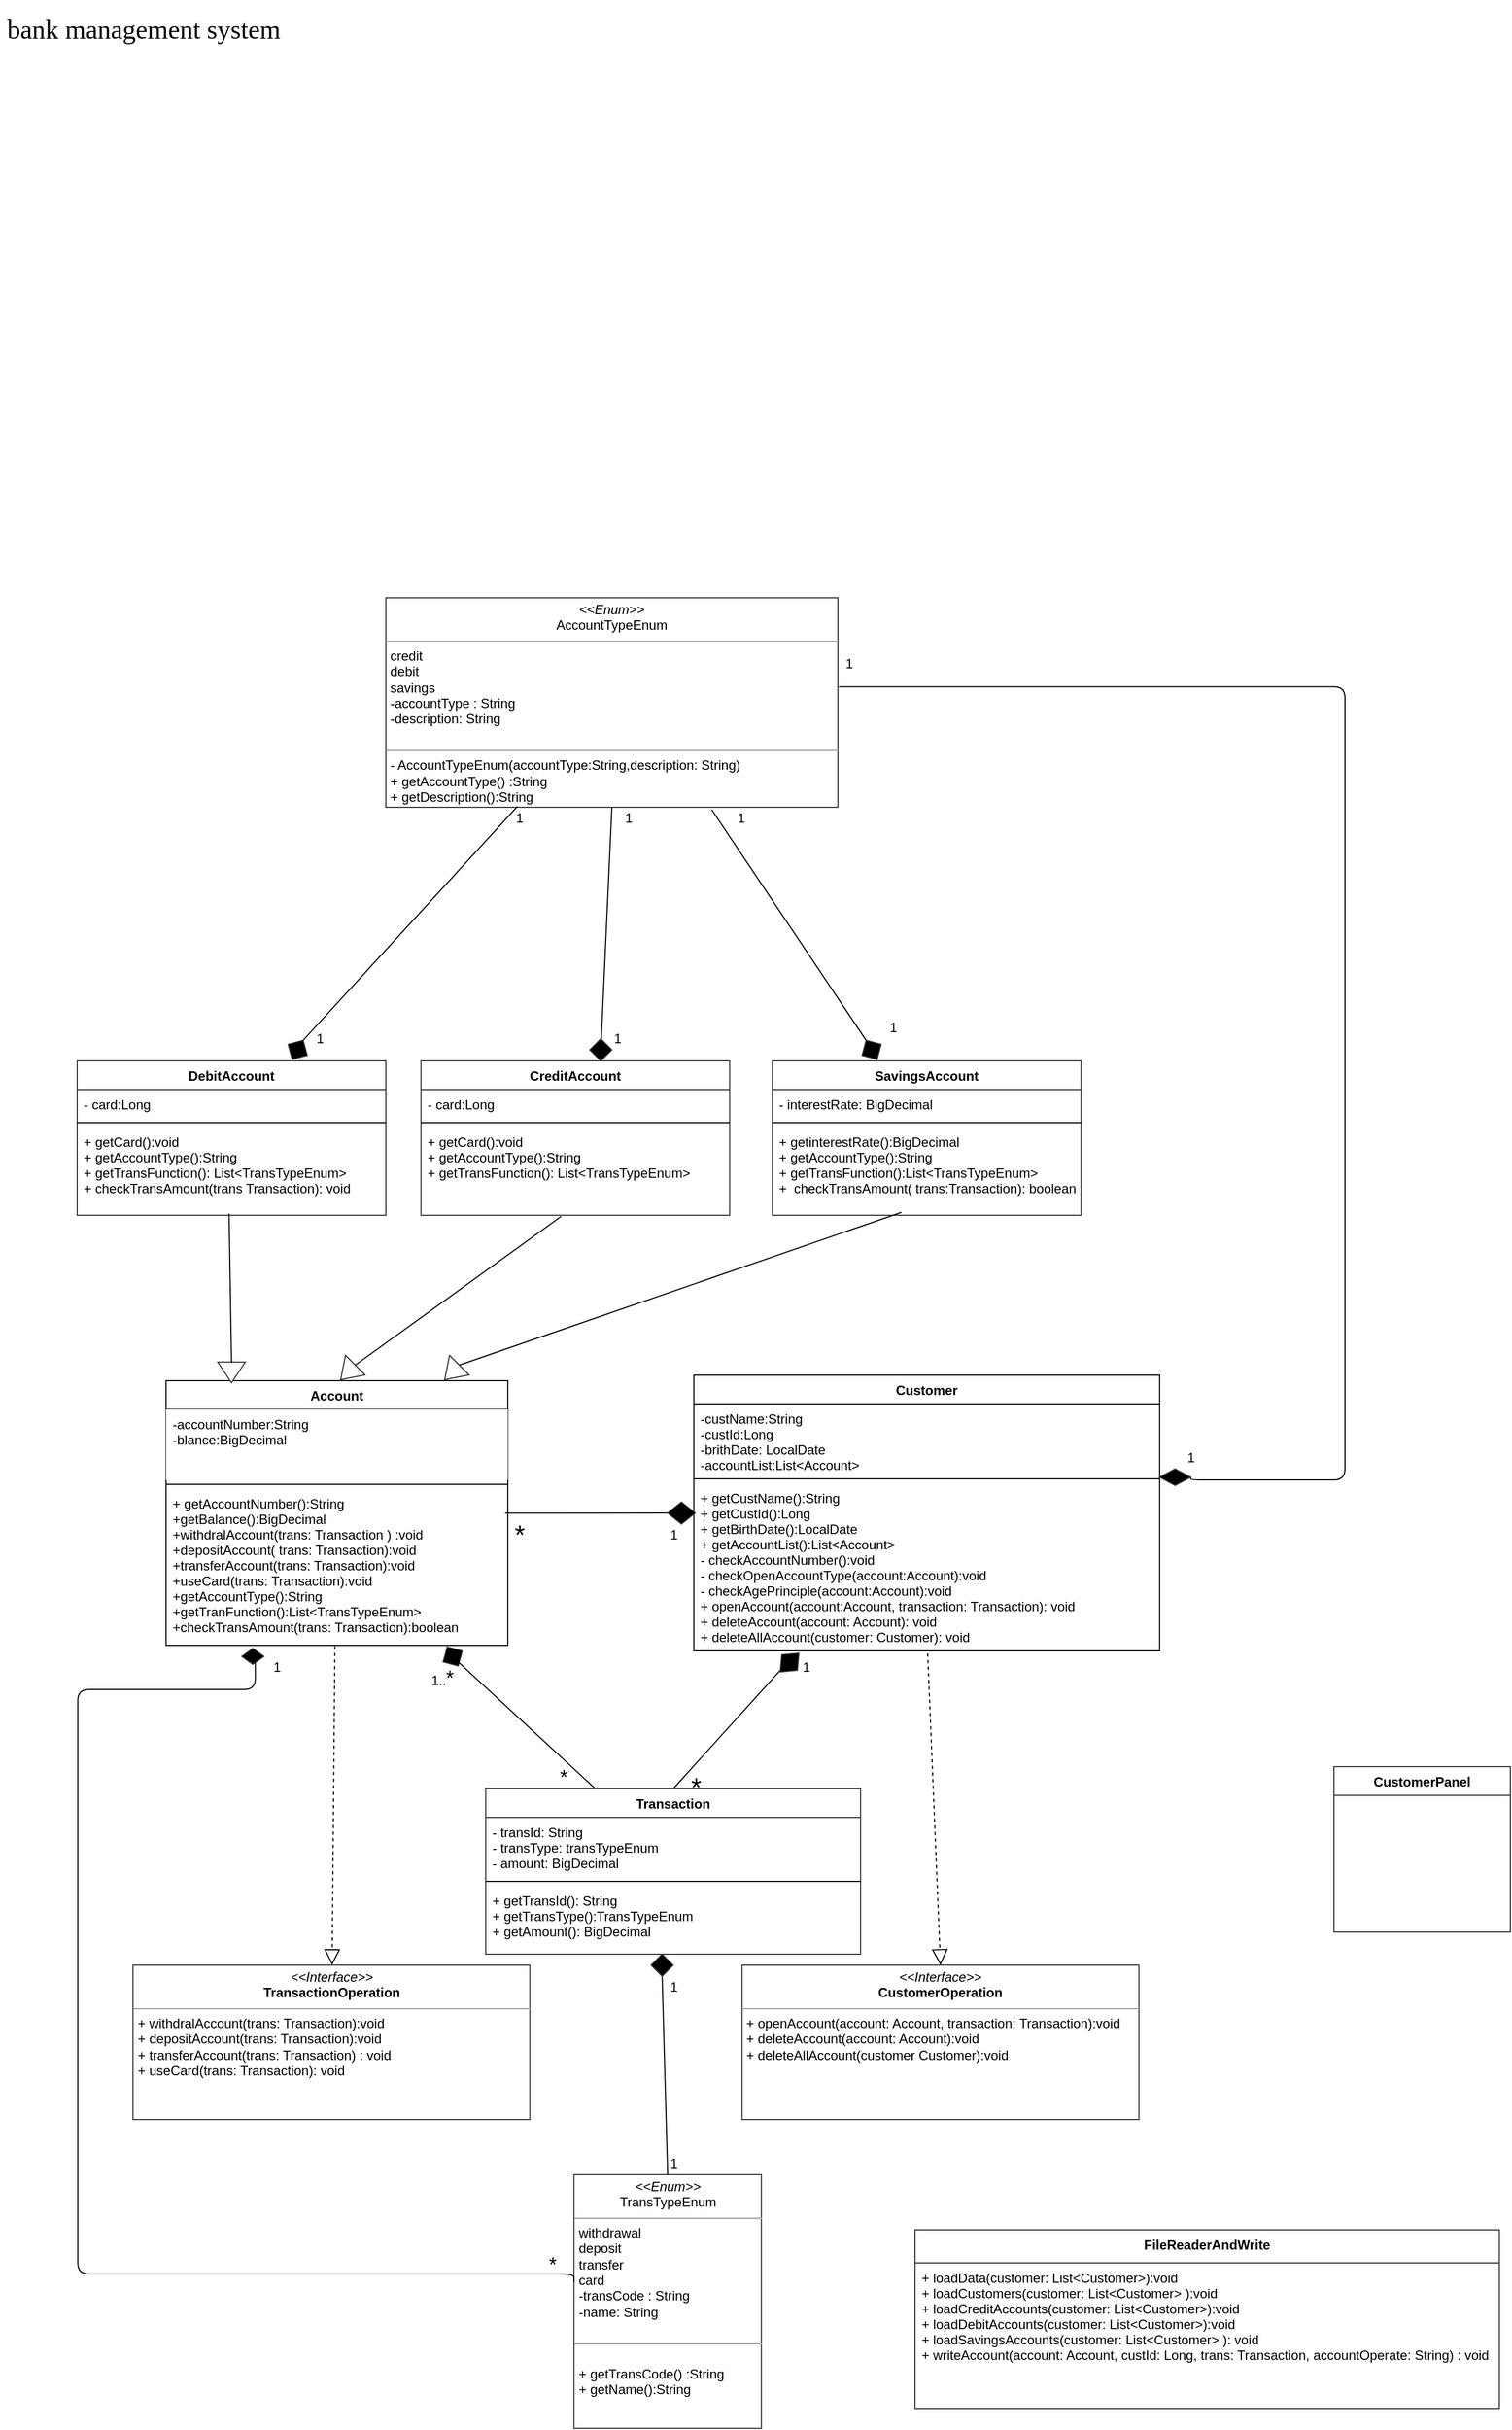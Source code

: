 <mxfile version="14.1.2" type="github">
  <diagram name="Page-1" id="e7e014a7-5840-1c2e-5031-d8a46d1fe8dd">
    <mxGraphModel dx="1108" dy="450" grid="1" gridSize="10" guides="1" tooltips="1" connect="1" arrows="1" fold="1" page="1" pageScale="1" pageWidth="1169" pageHeight="826" background="#ffffff" math="0" shadow="0">
      <root>
        <mxCell id="0" />
        <mxCell id="1" parent="0" />
        <mxCell id="Y6z0Pcbur20BkrsbBS4W-53" value="&lt;p class=&quot;MsoNormal&quot;&gt;&lt;span style=&quot;font-family: &amp;#34;times new roman&amp;#34;&quot;&gt;&lt;font style=&quot;font-size: 24px&quot;&gt;bank management system&lt;/font&gt;&lt;/span&gt;&lt;/p&gt;" style="text;html=1;align=center;verticalAlign=middle;resizable=0;points=[];autosize=1;" parent="1" vertex="1">
          <mxGeometry x="40" y="80" width="260" height="50" as="geometry" />
        </mxCell>
        <mxCell id="Y6z0Pcbur20BkrsbBS4W-179" value="Account" style="swimlane;fontStyle=1;align=center;verticalAlign=top;childLayout=stackLayout;horizontal=1;startSize=26;horizontalStack=0;resizeParent=1;resizeParentMax=0;resizeLast=0;collapsible=1;marginBottom=0;" parent="1" vertex="1">
          <mxGeometry x="190.62" y="1330" width="310" height="240" as="geometry" />
        </mxCell>
        <mxCell id="Y6z0Pcbur20BkrsbBS4W-180" value="-accountNumber:String&#xa;-blance:BigDecimal" style="text;strokeColor=none;fillColor=#FFFFFF;align=left;verticalAlign=top;spacingLeft=4;spacingRight=4;overflow=hidden;rotatable=0;points=[[0,0.5],[1,0.5]];portConstraint=eastwest;" parent="Y6z0Pcbur20BkrsbBS4W-179" vertex="1">
          <mxGeometry y="26" width="310" height="64" as="geometry" />
        </mxCell>
        <mxCell id="Y6z0Pcbur20BkrsbBS4W-181" value="" style="line;strokeWidth=1;fillColor=none;align=left;verticalAlign=middle;spacingTop=-1;spacingLeft=3;spacingRight=3;rotatable=0;labelPosition=right;points=[];portConstraint=eastwest;" parent="Y6z0Pcbur20BkrsbBS4W-179" vertex="1">
          <mxGeometry y="90" width="310" height="8" as="geometry" />
        </mxCell>
        <mxCell id="Y6z0Pcbur20BkrsbBS4W-182" value="+ getAccountNumber():String&#xa;+getBalance():BigDecimal&#xa;+withdralAccount(trans: Transaction ) :void&#xa;+depositAccount( trans: Transaction):void&#xa;+transferAccount(trans: Transaction):void&#xa;+useCard(trans: Transaction):void&#xa;+getAccountType():String&#xa;+getTranFunction():List&lt;TransTypeEnum&gt;&#xa;+checkTransAmount(trans: Transaction):boolean" style="text;strokeColor=none;fillColor=none;align=left;verticalAlign=top;spacingLeft=4;spacingRight=4;overflow=hidden;rotatable=0;points=[[0,0.5],[1,0.5]];portConstraint=eastwest;" parent="Y6z0Pcbur20BkrsbBS4W-179" vertex="1">
          <mxGeometry y="98" width="310" height="142" as="geometry" />
        </mxCell>
        <mxCell id="Y6z0Pcbur20BkrsbBS4W-183" value="Customer" style="swimlane;fontStyle=1;align=center;verticalAlign=top;childLayout=stackLayout;horizontal=1;startSize=26;horizontalStack=0;resizeParent=1;resizeParentMax=0;resizeLast=0;collapsible=1;marginBottom=0;" parent="1" vertex="1">
          <mxGeometry x="669.37" y="1325" width="422.5" height="250" as="geometry" />
        </mxCell>
        <mxCell id="Y6z0Pcbur20BkrsbBS4W-184" value="-custName:String&#xa;-custId:Long&#xa;-brithDate: LocalDate&#xa;-accountList:List&lt;Account&gt;" style="text;strokeColor=none;fillColor=none;align=left;verticalAlign=top;spacingLeft=4;spacingRight=4;overflow=hidden;rotatable=0;points=[[0,0.5],[1,0.5]];portConstraint=eastwest;" parent="Y6z0Pcbur20BkrsbBS4W-183" vertex="1">
          <mxGeometry y="26" width="422.5" height="64" as="geometry" />
        </mxCell>
        <mxCell id="Y6z0Pcbur20BkrsbBS4W-185" value="" style="line;strokeWidth=1;fillColor=none;align=left;verticalAlign=middle;spacingTop=-1;spacingLeft=3;spacingRight=3;rotatable=0;labelPosition=right;points=[];portConstraint=eastwest;" parent="Y6z0Pcbur20BkrsbBS4W-183" vertex="1">
          <mxGeometry y="90" width="422.5" height="8" as="geometry" />
        </mxCell>
        <mxCell id="Y6z0Pcbur20BkrsbBS4W-186" value="+ getCustName():String&#xa;+ getCustId():Long&#xa;+ getBirthDate():LocalDate&#xa;+ getAccountList():List&lt;Account&gt;&#xa;- checkAccountNumber():void&#xa;- checkOpenAccountType(account:Account):void&#xa;- checkAgePrinciple(account:Account):void&#xa;+ openAccount(account:Account, transaction: Transaction): void&#xa;+ deleteAccount(account: Account): void&#xa;+ deleteAllAccount(customer: Customer): void" style="text;strokeColor=none;fillColor=none;align=left;verticalAlign=top;spacingLeft=4;spacingRight=4;overflow=hidden;rotatable=0;points=[[0,0.5],[1,0.5]];portConstraint=eastwest;" parent="Y6z0Pcbur20BkrsbBS4W-183" vertex="1">
          <mxGeometry y="98" width="422.5" height="152" as="geometry" />
        </mxCell>
        <mxCell id="Y6z0Pcbur20BkrsbBS4W-188" value="&lt;p style=&quot;margin: 0px ; margin-top: 4px ; text-align: center&quot;&gt;&lt;i&gt;&amp;lt;&amp;lt;Interface&amp;gt;&amp;gt;&lt;/i&gt;&lt;br&gt;&lt;b&gt;TransactionOperation&lt;/b&gt;&lt;/p&gt;&lt;hr size=&quot;1&quot;&gt;&lt;p style=&quot;margin: 0px ; margin-left: 4px&quot;&gt;&lt;/p&gt;&lt;p style=&quot;margin: 0px ; margin-left: 4px&quot;&gt;+ withdralAccount(trans: Transaction):void&lt;br&gt;+ depositAccount(trans: Transaction):void&lt;/p&gt;&lt;p style=&quot;margin: 0px ; margin-left: 4px&quot;&gt;+ transferAccount(trans: Transaction) : void&lt;/p&gt;&lt;p style=&quot;margin: 0px ; margin-left: 4px&quot;&gt;+ useCard(trans: Transaction): void&lt;/p&gt;" style="verticalAlign=top;align=left;overflow=fill;fontSize=12;fontFamily=Helvetica;html=1;strokeColor=#333333;fillColor=#FFFFFF;" parent="1" vertex="1">
          <mxGeometry x="160.62" y="1860" width="360" height="140" as="geometry" />
        </mxCell>
        <mxCell id="Y6z0Pcbur20BkrsbBS4W-190" value="" style="endArrow=block;dashed=1;endFill=0;endSize=12;html=1;exitX=0.494;exitY=1.005;exitDx=0;exitDy=0;exitPerimeter=0;" parent="1" source="Y6z0Pcbur20BkrsbBS4W-182" target="Y6z0Pcbur20BkrsbBS4W-188" edge="1">
          <mxGeometry width="160" relative="1" as="geometry">
            <mxPoint x="150.62" y="1630" as="sourcePoint" />
            <mxPoint x="310.62" y="1630" as="targetPoint" />
          </mxGeometry>
        </mxCell>
        <mxCell id="Y6z0Pcbur20BkrsbBS4W-191" value="&lt;p style=&quot;margin: 0px ; margin-top: 4px ; text-align: center&quot;&gt;&lt;i&gt;&amp;lt;&amp;lt;Interface&amp;gt;&amp;gt;&lt;/i&gt;&lt;br&gt;&lt;b&gt;CustomerOperation&lt;/b&gt;&lt;/p&gt;&lt;hr size=&quot;1&quot;&gt;&lt;p style=&quot;margin: 0px ; margin-left: 4px&quot;&gt;&lt;/p&gt;&lt;p style=&quot;margin: 0px ; margin-left: 4px&quot;&gt;+ openAccount(account: Account, transaction: Transaction):void&lt;br&gt;+ deleteAccount(account: Account):void&lt;/p&gt;&lt;p style=&quot;margin: 0px ; margin-left: 4px&quot;&gt;+ deleteAllAccount(customer Customer):void&lt;/p&gt;" style="verticalAlign=top;align=left;overflow=fill;fontSize=12;fontFamily=Helvetica;html=1;strokeColor=#333333;fillColor=#FFFFFF;" parent="1" vertex="1">
          <mxGeometry x="713.12" y="1860" width="360" height="140" as="geometry" />
        </mxCell>
        <mxCell id="Y6z0Pcbur20BkrsbBS4W-192" value="" style="endArrow=block;dashed=1;endFill=0;endSize=12;html=1;exitX=0.502;exitY=1.015;exitDx=0;exitDy=0;exitPerimeter=0;entryX=0.5;entryY=0;entryDx=0;entryDy=0;" parent="1" source="Y6z0Pcbur20BkrsbBS4W-186" target="Y6z0Pcbur20BkrsbBS4W-191" edge="1">
          <mxGeometry width="160" relative="1" as="geometry">
            <mxPoint x="881.3" y="1580.0" as="sourcePoint" />
            <mxPoint x="882.434" y="1689.29" as="targetPoint" />
          </mxGeometry>
        </mxCell>
        <mxCell id="Y6z0Pcbur20BkrsbBS4W-193" value="DebitAccount" style="swimlane;fontStyle=1;align=center;verticalAlign=top;childLayout=stackLayout;horizontal=1;startSize=26;horizontalStack=0;resizeParent=1;resizeParentMax=0;resizeLast=0;collapsible=1;marginBottom=0;strokeColor=#333333;fillColor=#FFFFFF;" parent="1" vertex="1">
          <mxGeometry x="110" y="1040" width="280" height="140" as="geometry" />
        </mxCell>
        <mxCell id="Y6z0Pcbur20BkrsbBS4W-194" value="- card:Long" style="text;strokeColor=none;fillColor=none;align=left;verticalAlign=top;spacingLeft=4;spacingRight=4;overflow=hidden;rotatable=0;points=[[0,0.5],[1,0.5]];portConstraint=eastwest;" parent="Y6z0Pcbur20BkrsbBS4W-193" vertex="1">
          <mxGeometry y="26" width="280" height="26" as="geometry" />
        </mxCell>
        <mxCell id="Y6z0Pcbur20BkrsbBS4W-195" value="" style="line;strokeWidth=1;fillColor=none;align=left;verticalAlign=middle;spacingTop=-1;spacingLeft=3;spacingRight=3;rotatable=0;labelPosition=right;points=[];portConstraint=eastwest;" parent="Y6z0Pcbur20BkrsbBS4W-193" vertex="1">
          <mxGeometry y="52" width="280" height="8" as="geometry" />
        </mxCell>
        <mxCell id="Y6z0Pcbur20BkrsbBS4W-196" value="+ getCard():void&#xa;+ getAccountType():String&#xa;+ getTransFunction(): List&lt;TransTypeEnum&gt;&#xa;+ checkTransAmount(trans Transaction): void" style="text;strokeColor=none;fillColor=none;align=left;verticalAlign=top;spacingLeft=4;spacingRight=4;overflow=hidden;rotatable=0;points=[[0,0.5],[1,0.5]];portConstraint=eastwest;" parent="Y6z0Pcbur20BkrsbBS4W-193" vertex="1">
          <mxGeometry y="60" width="280" height="80" as="geometry" />
        </mxCell>
        <mxCell id="Y6z0Pcbur20BkrsbBS4W-197" value="" style="triangle;whiteSpace=wrap;html=1;strokeColor=#333333;fillColor=#FFFFFF;rotation=90;" parent="1" vertex="1">
          <mxGeometry x="240.62" y="1310" width="18.75" height="25" as="geometry" />
        </mxCell>
        <mxCell id="Y6z0Pcbur20BkrsbBS4W-200" value="" style="endArrow=none;html=1;exitX=0;exitY=0.5;exitDx=0;exitDy=0;entryX=0.492;entryY=0.982;entryDx=0;entryDy=0;entryPerimeter=0;" parent="1" source="Y6z0Pcbur20BkrsbBS4W-197" target="Y6z0Pcbur20BkrsbBS4W-196" edge="1">
          <mxGeometry width="50" height="50" relative="1" as="geometry">
            <mxPoint x="150.62" y="1300" as="sourcePoint" />
            <mxPoint x="259.62" y="1180" as="targetPoint" />
          </mxGeometry>
        </mxCell>
        <mxCell id="Y6z0Pcbur20BkrsbBS4W-201" value="CreditAccount" style="swimlane;fontStyle=1;align=center;verticalAlign=top;childLayout=stackLayout;horizontal=1;startSize=26;horizontalStack=0;resizeParent=1;resizeParentMax=0;resizeLast=0;collapsible=1;marginBottom=0;strokeColor=#333333;fillColor=#FFFFFF;" parent="1" vertex="1">
          <mxGeometry x="421.87" y="1040" width="280" height="140" as="geometry" />
        </mxCell>
        <mxCell id="Y6z0Pcbur20BkrsbBS4W-202" value="- card:Long" style="text;strokeColor=none;fillColor=none;align=left;verticalAlign=top;spacingLeft=4;spacingRight=4;overflow=hidden;rotatable=0;points=[[0,0.5],[1,0.5]];portConstraint=eastwest;" parent="Y6z0Pcbur20BkrsbBS4W-201" vertex="1">
          <mxGeometry y="26" width="280" height="26" as="geometry" />
        </mxCell>
        <mxCell id="Y6z0Pcbur20BkrsbBS4W-203" value="" style="line;strokeWidth=1;fillColor=none;align=left;verticalAlign=middle;spacingTop=-1;spacingLeft=3;spacingRight=3;rotatable=0;labelPosition=right;points=[];portConstraint=eastwest;" parent="Y6z0Pcbur20BkrsbBS4W-201" vertex="1">
          <mxGeometry y="52" width="280" height="8" as="geometry" />
        </mxCell>
        <mxCell id="Y6z0Pcbur20BkrsbBS4W-204" value="+ getCard():void&#xa;+ getAccountType():String&#xa;+ getTransFunction(): List&lt;TransTypeEnum&gt;&#xa;" style="text;strokeColor=none;fillColor=none;align=left;verticalAlign=top;spacingLeft=4;spacingRight=4;overflow=hidden;rotatable=0;points=[[0,0.5],[1,0.5]];portConstraint=eastwest;" parent="Y6z0Pcbur20BkrsbBS4W-201" vertex="1">
          <mxGeometry y="60" width="280" height="80" as="geometry" />
        </mxCell>
        <mxCell id="Y6z0Pcbur20BkrsbBS4W-212" value="SavingsAccount" style="swimlane;fontStyle=1;align=center;verticalAlign=top;childLayout=stackLayout;horizontal=1;startSize=26;horizontalStack=0;resizeParent=1;resizeParentMax=0;resizeLast=0;collapsible=1;marginBottom=0;strokeColor=#333333;fillColor=#FFFFFF;" parent="1" vertex="1">
          <mxGeometry x="740.62" y="1040" width="280" height="140" as="geometry" />
        </mxCell>
        <mxCell id="Y6z0Pcbur20BkrsbBS4W-213" value="- interestRate: BigDecimal" style="text;strokeColor=none;fillColor=none;align=left;verticalAlign=top;spacingLeft=4;spacingRight=4;overflow=hidden;rotatable=0;points=[[0,0.5],[1,0.5]];portConstraint=eastwest;" parent="Y6z0Pcbur20BkrsbBS4W-212" vertex="1">
          <mxGeometry y="26" width="280" height="26" as="geometry" />
        </mxCell>
        <mxCell id="Y6z0Pcbur20BkrsbBS4W-214" value="" style="line;strokeWidth=1;fillColor=none;align=left;verticalAlign=middle;spacingTop=-1;spacingLeft=3;spacingRight=3;rotatable=0;labelPosition=right;points=[];portConstraint=eastwest;" parent="Y6z0Pcbur20BkrsbBS4W-212" vertex="1">
          <mxGeometry y="52" width="280" height="8" as="geometry" />
        </mxCell>
        <mxCell id="Y6z0Pcbur20BkrsbBS4W-215" value="+ getinterestRate():BigDecimal&#xa;+ getAccountType():String&#xa;+ getTransFunction():List&lt;TransTypeEnum&gt;&#xa;+  checkTransAmount( trans:Transaction): boolean &#xa;" style="text;strokeColor=none;fillColor=none;align=left;verticalAlign=top;spacingLeft=4;spacingRight=4;overflow=hidden;rotatable=0;points=[[0,0.5],[1,0.5]];portConstraint=eastwest;" parent="Y6z0Pcbur20BkrsbBS4W-212" vertex="1">
          <mxGeometry y="60" width="280" height="80" as="geometry" />
        </mxCell>
        <mxCell id="Y6z0Pcbur20BkrsbBS4W-218" value="" style="triangle;whiteSpace=wrap;html=1;strokeColor=#333333;fillColor=#FFFFFF;rotation=135;" parent="1" vertex="1">
          <mxGeometry x="346.24" y="1310" width="18.75" height="25" as="geometry" />
        </mxCell>
        <mxCell id="Y6z0Pcbur20BkrsbBS4W-219" value="" style="endArrow=none;html=1;exitX=0;exitY=0.5;exitDx=0;exitDy=0;entryX=0.454;entryY=1.013;entryDx=0;entryDy=0;entryPerimeter=0;" parent="1" source="Y6z0Pcbur20BkrsbBS4W-218" target="Y6z0Pcbur20BkrsbBS4W-204" edge="1">
          <mxGeometry width="50" height="50" relative="1" as="geometry">
            <mxPoint x="562.985" y="1314.565" as="sourcePoint" />
            <mxPoint x="560.75" y="1180" as="targetPoint" />
          </mxGeometry>
        </mxCell>
        <mxCell id="Y6z0Pcbur20BkrsbBS4W-220" value="" style="triangle;whiteSpace=wrap;html=1;strokeColor=#333333;fillColor=#FFFFFF;rotation=135;" parent="1" vertex="1">
          <mxGeometry x="440.62" y="1310" width="18.75" height="25" as="geometry" />
        </mxCell>
        <mxCell id="Y6z0Pcbur20BkrsbBS4W-221" value="" style="endArrow=none;html=1;exitX=0;exitY=0.5;exitDx=0;exitDy=0;entryX=0.418;entryY=0.967;entryDx=0;entryDy=0;entryPerimeter=0;" parent="1" source="Y6z0Pcbur20BkrsbBS4W-220" target="Y6z0Pcbur20BkrsbBS4W-215" edge="1">
          <mxGeometry width="50" height="50" relative="1" as="geometry">
            <mxPoint x="640.624" y="1314.831" as="sourcePoint" />
            <mxPoint x="827.37" y="1180" as="targetPoint" />
          </mxGeometry>
        </mxCell>
        <mxCell id="Y6z0Pcbur20BkrsbBS4W-226" value="Transaction" style="swimlane;fontStyle=1;align=center;verticalAlign=top;childLayout=stackLayout;horizontal=1;startSize=26;horizontalStack=0;resizeParent=1;resizeParentMax=0;resizeLast=0;collapsible=1;marginBottom=0;strokeColor=#333333;fillColor=#FFFFFF;" parent="1" vertex="1">
          <mxGeometry x="480.62" y="1700" width="340" height="150" as="geometry" />
        </mxCell>
        <mxCell id="Y6z0Pcbur20BkrsbBS4W-227" value="- transId: String&#xa;- transType: transTypeEnum&#xa;- amount: BigDecimal" style="text;strokeColor=none;fillColor=none;align=left;verticalAlign=top;spacingLeft=4;spacingRight=4;overflow=hidden;rotatable=0;points=[[0,0.5],[1,0.5]];portConstraint=eastwest;" parent="Y6z0Pcbur20BkrsbBS4W-226" vertex="1">
          <mxGeometry y="26" width="340" height="54" as="geometry" />
        </mxCell>
        <mxCell id="Y6z0Pcbur20BkrsbBS4W-228" value="" style="line;strokeWidth=1;fillColor=none;align=left;verticalAlign=middle;spacingTop=-1;spacingLeft=3;spacingRight=3;rotatable=0;labelPosition=right;points=[];portConstraint=eastwest;" parent="Y6z0Pcbur20BkrsbBS4W-226" vertex="1">
          <mxGeometry y="80" width="340" height="8" as="geometry" />
        </mxCell>
        <mxCell id="Y6z0Pcbur20BkrsbBS4W-229" value="+ getTransId(): String&#xa;+ getTransType():TransTypeEnum&#xa;+ getAmount(): BigDecimal&#xa;" style="text;strokeColor=none;fillColor=none;align=left;verticalAlign=top;spacingLeft=4;spacingRight=4;overflow=hidden;rotatable=0;points=[[0,0.5],[1,0.5]];portConstraint=eastwest;" parent="Y6z0Pcbur20BkrsbBS4W-226" vertex="1">
          <mxGeometry y="88" width="340" height="62" as="geometry" />
        </mxCell>
        <mxCell id="Y6z0Pcbur20BkrsbBS4W-236" value="" style="endArrow=none;html=1;exitX=0.992;exitY=0.156;exitDx=0;exitDy=0;exitPerimeter=0;" parent="1" source="Y6z0Pcbur20BkrsbBS4W-182" edge="1">
          <mxGeometry width="50" height="50" relative="1" as="geometry">
            <mxPoint x="504.62" y="1450" as="sourcePoint" />
            <mxPoint x="650.62" y="1450" as="targetPoint" />
          </mxGeometry>
        </mxCell>
        <mxCell id="Y6z0Pcbur20BkrsbBS4W-237" value="" style="rhombus;whiteSpace=wrap;html=1;strokeColor=#333333;fillColor=#000000;" parent="1" vertex="1">
          <mxGeometry x="645.62" y="1440" width="25" height="20" as="geometry" />
        </mxCell>
        <mxCell id="Y6z0Pcbur20BkrsbBS4W-243" value="1" style="text;html=1;align=center;verticalAlign=middle;resizable=0;points=[];autosize=1;" parent="1" vertex="1">
          <mxGeometry x="640.62" y="1460" width="20" height="20" as="geometry" />
        </mxCell>
        <mxCell id="Y6z0Pcbur20BkrsbBS4W-244" value="&lt;font style=&quot;font-size: 24px&quot;&gt;*&lt;/font&gt;" style="text;html=1;align=center;verticalAlign=middle;resizable=0;points=[];autosize=1;" parent="1" vertex="1">
          <mxGeometry x="500.62" y="1460" width="20" height="20" as="geometry" />
        </mxCell>
        <mxCell id="Y6z0Pcbur20BkrsbBS4W-255" value="" style="group" parent="1" vertex="1" connectable="0">
          <mxGeometry x="740.624" y="1570.004" width="31.113" height="31.113" as="geometry" />
        </mxCell>
        <mxCell id="Y6z0Pcbur20BkrsbBS4W-250" value="" style="endArrow=none;html=1;exitX=0.5;exitY=0;exitDx=0;exitDy=0;" parent="Y6z0Pcbur20BkrsbBS4W-255" source="Y6z0Pcbur20BkrsbBS4W-226" edge="1">
          <mxGeometry width="50" height="50" relative="1" as="geometry">
            <mxPoint x="83.556" y="25.556" as="sourcePoint" />
            <mxPoint x="13.556" y="15.556" as="targetPoint" />
          </mxGeometry>
        </mxCell>
        <mxCell id="Y6z0Pcbur20BkrsbBS4W-254" value="" style="rhombus;whiteSpace=wrap;html=1;strokeColor=#333333;fillColor=#000000;rotation=135;" parent="Y6z0Pcbur20BkrsbBS4W-255" vertex="1">
          <mxGeometry x="3.556" y="5.556" width="24" height="20" as="geometry" />
        </mxCell>
        <mxCell id="Y6z0Pcbur20BkrsbBS4W-257" value="1" style="text;html=1;align=center;verticalAlign=middle;resizable=0;points=[];autosize=1;" parent="1" vertex="1">
          <mxGeometry x="760.62" y="1580" width="20" height="20" as="geometry" />
        </mxCell>
        <mxCell id="Y6z0Pcbur20BkrsbBS4W-258" value="&lt;font style=&quot;font-size: 24px&quot;&gt;*&lt;/font&gt;" style="text;html=1;align=center;verticalAlign=middle;resizable=0;points=[];autosize=1;" parent="1" vertex="1">
          <mxGeometry x="660.62" y="1689" width="20" height="20" as="geometry" />
        </mxCell>
        <mxCell id="Y6z0Pcbur20BkrsbBS4W-260" value="" style="rhombus;whiteSpace=wrap;html=1;strokeColor=#333333;fillColor=#000000;rotation=-30;" parent="1" vertex="1">
          <mxGeometry x="440.62" y="1570" width="20" height="20" as="geometry" />
        </mxCell>
        <mxCell id="Y6z0Pcbur20BkrsbBS4W-261" value="" style="endArrow=none;html=1;exitX=0.292;exitY=-0.001;exitDx=0;exitDy=0;exitPerimeter=0;" parent="1" source="Y6z0Pcbur20BkrsbBS4W-226" edge="1">
          <mxGeometry width="50" height="50" relative="1" as="geometry">
            <mxPoint x="579.9" y="1699.85" as="sourcePoint" />
            <mxPoint x="455.62" y="1585" as="targetPoint" />
          </mxGeometry>
        </mxCell>
        <mxCell id="Y6z0Pcbur20BkrsbBS4W-264" value="&lt;font style=&quot;font-size: 12px&quot;&gt;1..&lt;/font&gt;&lt;font style=&quot;font-size: 18px&quot;&gt;*&lt;/font&gt;" style="text;html=1;align=center;verticalAlign=middle;resizable=0;points=[];autosize=1;" parent="1" vertex="1">
          <mxGeometry x="420.62" y="1590" width="40" height="20" as="geometry" />
        </mxCell>
        <mxCell id="Y6z0Pcbur20BkrsbBS4W-265" value="&lt;font style=&quot;font-size: 18px&quot;&gt;*&lt;/font&gt;" style="text;html=1;align=center;verticalAlign=middle;resizable=0;points=[];autosize=1;" parent="1" vertex="1">
          <mxGeometry x="540.62" y="1680" width="20" height="20" as="geometry" />
        </mxCell>
        <mxCell id="Y6z0Pcbur20BkrsbBS4W-266" value="&lt;p style=&quot;margin: 0px ; margin-top: 4px ; text-align: center&quot;&gt;&lt;i&gt;&amp;lt;&amp;lt;Enum&amp;gt;&amp;gt;&lt;/i&gt;&lt;br&gt;TransTypeEnum&lt;br&gt;&lt;/p&gt;&lt;hr size=&quot;1&quot;&gt;&lt;p style=&quot;margin: 0px ; margin-left: 4px&quot;&gt;withdrawal&lt;/p&gt;&lt;p style=&quot;margin: 0px ; margin-left: 4px&quot;&gt;deposit&lt;/p&gt;&lt;p style=&quot;margin: 0px ; margin-left: 4px&quot;&gt;transfer&lt;/p&gt;&lt;p style=&quot;margin: 0px ; margin-left: 4px&quot;&gt;card&lt;br&gt;-transCode : String&lt;/p&gt;&lt;p style=&quot;margin: 0px ; margin-left: 4px&quot;&gt;-name:&amp;nbsp;String&lt;/p&gt;&lt;p style=&quot;margin: 0px ; margin-left: 4px&quot;&gt;&lt;br&gt;&lt;/p&gt;&lt;hr size=&quot;1&quot;&gt;&lt;p style=&quot;margin: 0px ; margin-left: 4px&quot;&gt;&lt;br&gt;&lt;/p&gt;&lt;p style=&quot;margin: 0px ; margin-left: 4px&quot;&gt;+ getTransCode() :String&lt;br&gt;+ getName():String&lt;/p&gt;&lt;p style=&quot;margin: 0px ; margin-left: 4px&quot;&gt;&lt;br&gt;&lt;/p&gt;&amp;nbsp;" style="verticalAlign=top;align=left;overflow=fill;fontSize=12;fontFamily=Helvetica;html=1;strokeColor=#333333;fillColor=#FFFFFF;" parent="1" vertex="1">
          <mxGeometry x="560.62" y="2050" width="170" height="230" as="geometry" />
        </mxCell>
        <mxCell id="Y6z0Pcbur20BkrsbBS4W-270" value="" style="endArrow=none;html=1;exitX=0.5;exitY=0;exitDx=0;exitDy=0;" parent="1" source="Y6z0Pcbur20BkrsbBS4W-266" edge="1">
          <mxGeometry width="50" height="50" relative="1" as="geometry">
            <mxPoint x="590.62" y="1980" as="sourcePoint" />
            <mxPoint x="640.62" y="1870" as="targetPoint" />
          </mxGeometry>
        </mxCell>
        <mxCell id="Y6z0Pcbur20BkrsbBS4W-271" value="" style="rhombus;whiteSpace=wrap;html=1;strokeColor=#333333;fillColor=#000000;" parent="1" vertex="1">
          <mxGeometry x="630.62" y="1850" width="20" height="20" as="geometry" />
        </mxCell>
        <mxCell id="Y6z0Pcbur20BkrsbBS4W-272" value="1" style="text;html=1;align=center;verticalAlign=middle;resizable=0;points=[];autosize=1;" parent="1" vertex="1">
          <mxGeometry x="640.62" y="1870" width="20" height="20" as="geometry" />
        </mxCell>
        <mxCell id="Y6z0Pcbur20BkrsbBS4W-274" value="1" style="text;html=1;align=center;verticalAlign=middle;resizable=0;points=[];autosize=1;" parent="1" vertex="1">
          <mxGeometry x="640.62" y="2030" width="20" height="20" as="geometry" />
        </mxCell>
        <mxCell id="Y6z0Pcbur20BkrsbBS4W-279" value="" style="endArrow=none;html=1;edgeStyle=orthogonalEdgeStyle;entryX=0;entryY=0.423;entryDx=0;entryDy=0;entryPerimeter=0;exitX=0.612;exitY=0.5;exitDx=0;exitDy=0;exitPerimeter=0;" parent="1" source="Y6z0Pcbur20BkrsbBS4W-282" target="Y6z0Pcbur20BkrsbBS4W-266" edge="1">
          <mxGeometry relative="1" as="geometry">
            <mxPoint x="271.62" y="1590" as="sourcePoint" />
            <mxPoint x="270" y="2140" as="targetPoint" />
            <Array as="points">
              <mxPoint x="271.62" y="1610" />
              <mxPoint x="110.62" y="1610" />
              <mxPoint x="110.62" y="2140" />
            </Array>
          </mxGeometry>
        </mxCell>
        <mxCell id="Y6z0Pcbur20BkrsbBS4W-282" value="" style="rhombus;whiteSpace=wrap;html=1;strokeColor=#333333;fillColor=#000000;" parent="1" vertex="1">
          <mxGeometry x="259.37" y="1572.78" width="20" height="14.44" as="geometry" />
        </mxCell>
        <mxCell id="Y6z0Pcbur20BkrsbBS4W-283" value="&lt;font style=&quot;font-size: 18px&quot;&gt;*&lt;/font&gt;" style="text;html=1;align=center;verticalAlign=middle;resizable=0;points=[];autosize=1;" parent="1" vertex="1">
          <mxGeometry x="530.62" y="2122" width="20" height="20" as="geometry" />
        </mxCell>
        <mxCell id="Y6z0Pcbur20BkrsbBS4W-284" value="1" style="text;html=1;align=center;verticalAlign=middle;resizable=0;points=[];autosize=1;" parent="1" vertex="1">
          <mxGeometry x="280.62" y="1580" width="20" height="20" as="geometry" />
        </mxCell>
        <mxCell id="Y6z0Pcbur20BkrsbBS4W-285" value="&lt;p style=&quot;margin: 0px ; margin-top: 4px ; text-align: center&quot;&gt;&lt;i&gt;&amp;lt;&amp;lt;Enum&amp;gt;&amp;gt;&lt;/i&gt;&lt;br&gt;AccountTypeEnum&lt;br&gt;&lt;/p&gt;&lt;hr size=&quot;1&quot;&gt;&lt;p style=&quot;margin: 0px ; margin-left: 4px&quot;&gt;credit&lt;/p&gt;&lt;p style=&quot;margin: 0px ; margin-left: 4px&quot;&gt;debit&lt;/p&gt;&lt;p style=&quot;margin: 0px ; margin-left: 4px&quot;&gt;savings&lt;/p&gt;&lt;p style=&quot;margin: 0px ; margin-left: 4px&quot;&gt;-accountType : String&lt;/p&gt;&lt;p style=&quot;margin: 0px ; margin-left: 4px&quot;&gt;-description:&amp;nbsp;String&lt;/p&gt;&lt;p style=&quot;margin: 0px ; margin-left: 4px&quot;&gt;&lt;br&gt;&lt;/p&gt;&lt;hr size=&quot;1&quot;&gt;&lt;p style=&quot;margin: 0px ; margin-left: 4px&quot;&gt;- AccountTypeEnum(accountType:String,description: String)&lt;/p&gt;&lt;p style=&quot;margin: 0px ; margin-left: 4px&quot;&gt;+ getAccountType() :String&lt;br&gt;+ getDescription():String&lt;/p&gt;&lt;p style=&quot;margin: 0px ; margin-left: 4px&quot;&gt;&lt;br&gt;&lt;/p&gt;&lt;p style=&quot;margin: 0px ; margin-left: 4px&quot;&gt;&lt;br&gt;&lt;/p&gt;&amp;nbsp;" style="verticalAlign=top;align=left;overflow=fill;fontSize=12;fontFamily=Helvetica;html=1;strokeColor=#333333;fillColor=#FFFFFF;" parent="1" vertex="1">
          <mxGeometry x="390" y="620" width="410" height="190" as="geometry" />
        </mxCell>
        <mxCell id="Y6z0Pcbur20BkrsbBS4W-286" value="" style="endArrow=none;html=1;entryX=0.291;entryY=0.996;entryDx=0;entryDy=0;entryPerimeter=0;exitX=0.5;exitY=0;exitDx=0;exitDy=0;" parent="1" source="Y6z0Pcbur20BkrsbBS4W-287" target="Y6z0Pcbur20BkrsbBS4W-285" edge="1">
          <mxGeometry width="50" height="50" relative="1" as="geometry">
            <mxPoint x="320" y="1020" as="sourcePoint" />
            <mxPoint x="548" y="812" as="targetPoint" />
          </mxGeometry>
        </mxCell>
        <mxCell id="Y6z0Pcbur20BkrsbBS4W-287" value="" style="rhombus;whiteSpace=wrap;html=1;strokeColor=#333333;fillColor=#000000;rotation=30;" parent="1" vertex="1">
          <mxGeometry x="300" y="1020" width="20" height="20" as="geometry" />
        </mxCell>
        <mxCell id="Y6z0Pcbur20BkrsbBS4W-289" value="1" style="text;html=1;align=center;verticalAlign=middle;resizable=0;points=[];autosize=1;" parent="1" vertex="1">
          <mxGeometry x="320" y="1010" width="20" height="20" as="geometry" />
        </mxCell>
        <mxCell id="Y6z0Pcbur20BkrsbBS4W-290" value="1" style="text;html=1;align=center;verticalAlign=middle;resizable=0;points=[];autosize=1;" parent="1" vertex="1">
          <mxGeometry x="500.62" y="810" width="20" height="20" as="geometry" />
        </mxCell>
        <mxCell id="Y6z0Pcbur20BkrsbBS4W-291" value="" style="endArrow=none;html=1;entryX=0.5;entryY=1;entryDx=0;entryDy=0;" parent="1" source="Y6z0Pcbur20BkrsbBS4W-292" target="Y6z0Pcbur20BkrsbBS4W-285" edge="1">
          <mxGeometry width="50" height="50" relative="1" as="geometry">
            <mxPoint x="585" y="1030" as="sourcePoint" />
            <mxPoint x="620" y="860" as="targetPoint" />
          </mxGeometry>
        </mxCell>
        <mxCell id="Y6z0Pcbur20BkrsbBS4W-292" value="" style="rhombus;whiteSpace=wrap;html=1;strokeColor=#333333;fillColor=#000000;" parent="1" vertex="1">
          <mxGeometry x="575" y="1020" width="20" height="20" as="geometry" />
        </mxCell>
        <mxCell id="Y6z0Pcbur20BkrsbBS4W-293" value="" style="endArrow=none;html=1;entryX=0.5;entryY=1;entryDx=0;entryDy=0;" parent="1" target="Y6z0Pcbur20BkrsbBS4W-292" edge="1">
          <mxGeometry width="50" height="50" relative="1" as="geometry">
            <mxPoint x="585" y="1030" as="sourcePoint" />
            <mxPoint x="595" y="810" as="targetPoint" />
          </mxGeometry>
        </mxCell>
        <mxCell id="Y6z0Pcbur20BkrsbBS4W-294" value="1" style="text;html=1;align=center;verticalAlign=middle;resizable=0;points=[];autosize=1;" parent="1" vertex="1">
          <mxGeometry x="600" y="810" width="20" height="20" as="geometry" />
        </mxCell>
        <mxCell id="Y6z0Pcbur20BkrsbBS4W-295" value="1" style="text;html=1;align=center;verticalAlign=middle;resizable=0;points=[];autosize=1;" parent="1" vertex="1">
          <mxGeometry x="590" y="1010" width="20" height="20" as="geometry" />
        </mxCell>
        <mxCell id="Y6z0Pcbur20BkrsbBS4W-296" value="" style="endArrow=none;html=1;entryX=0.721;entryY=1.012;entryDx=0;entryDy=0;entryPerimeter=0;exitX=0.5;exitY=0;exitDx=0;exitDy=0;" parent="1" source="Y6z0Pcbur20BkrsbBS4W-297" target="Y6z0Pcbur20BkrsbBS4W-285" edge="1">
          <mxGeometry width="50" height="50" relative="1" as="geometry">
            <mxPoint x="820" y="1020" as="sourcePoint" />
            <mxPoint x="690" y="910" as="targetPoint" />
          </mxGeometry>
        </mxCell>
        <mxCell id="Y6z0Pcbur20BkrsbBS4W-297" value="" style="rhombus;whiteSpace=wrap;html=1;strokeColor=#333333;fillColor=#000000;rotation=-30;" parent="1" vertex="1">
          <mxGeometry x="820.62" y="1020" width="20" height="20" as="geometry" />
        </mxCell>
        <mxCell id="Y6z0Pcbur20BkrsbBS4W-298" value="1" style="text;html=1;align=center;verticalAlign=middle;resizable=0;points=[];autosize=1;" parent="1" vertex="1">
          <mxGeometry x="701.87" y="810" width="20" height="20" as="geometry" />
        </mxCell>
        <mxCell id="Y6z0Pcbur20BkrsbBS4W-299" value="1" style="text;html=1;align=center;verticalAlign=middle;resizable=0;points=[];autosize=1;" parent="1" vertex="1">
          <mxGeometry x="840" y="1000" width="20" height="20" as="geometry" />
        </mxCell>
        <mxCell id="Y6z0Pcbur20BkrsbBS4W-300" value="" style="endArrow=none;html=1;edgeStyle=orthogonalEdgeStyle;entryX=1.002;entryY=0.425;entryDx=0;entryDy=0;entryPerimeter=0;exitX=1;exitY=0.5;exitDx=0;exitDy=0;" parent="1" source="Y6z0Pcbur20BkrsbBS4W-303" target="Y6z0Pcbur20BkrsbBS4W-285" edge="1">
          <mxGeometry relative="1" as="geometry">
            <mxPoint x="1140" y="1420" as="sourcePoint" />
            <mxPoint x="1250" y="700" as="targetPoint" />
            <Array as="points">
              <mxPoint x="1120" y="1420" />
              <mxPoint x="1260" y="1420" />
              <mxPoint x="1260" y="701" />
            </Array>
          </mxGeometry>
        </mxCell>
        <mxCell id="Y6z0Pcbur20BkrsbBS4W-303" value="" style="rhombus;whiteSpace=wrap;html=1;strokeColor=#333333;fillColor=#000000;" parent="1" vertex="1">
          <mxGeometry x="1091.87" y="1410" width="28.13" height="15" as="geometry" />
        </mxCell>
        <mxCell id="Y6z0Pcbur20BkrsbBS4W-305" value="1" style="text;html=1;align=center;verticalAlign=middle;resizable=0;points=[];autosize=1;" parent="1" vertex="1">
          <mxGeometry x="1110" y="1390" width="20" height="20" as="geometry" />
        </mxCell>
        <mxCell id="Y6z0Pcbur20BkrsbBS4W-306" value="1" style="text;html=1;align=center;verticalAlign=middle;resizable=0;points=[];autosize=1;" parent="1" vertex="1">
          <mxGeometry x="800" y="670" width="20" height="20" as="geometry" />
        </mxCell>
        <mxCell id="Y6z0Pcbur20BkrsbBS4W-307" value="FileReaderAndWrite" style="swimlane;fontStyle=1;align=center;verticalAlign=top;childLayout=stackLayout;horizontal=1;startSize=30;horizontalStack=0;resizeParent=1;resizeParentMax=0;resizeLast=0;collapsible=1;marginBottom=0;strokeColor=#333333;fillColor=#FFFFFF;" parent="1" vertex="1">
          <mxGeometry x="870" y="2100" width="530" height="162" as="geometry">
            <mxRectangle x="870" y="2100" width="150" height="30" as="alternateBounds" />
          </mxGeometry>
        </mxCell>
        <mxCell id="Y6z0Pcbur20BkrsbBS4W-310" value="+ loadData(customer: List&lt;Customer&gt;):void&#xa;+ loadCustomers(customer: List&lt;Customer&gt; ):void&#xa;+ loadCreditAccounts(customer: List&lt;Customer&gt;):void&#xa;+ loadDebitAccounts(customer: List&lt;Customer&gt;):void&#xa;+ loadSavingsAccounts(customer: List&lt;Customer&gt; ): void&#xa;+ writeAccount(account: Account, custId: Long, trans: Transaction, accountOperate: String) : void" style="text;strokeColor=none;fillColor=none;align=left;verticalAlign=top;spacingLeft=4;spacingRight=4;overflow=hidden;rotatable=0;points=[[0,0.5],[1,0.5]];portConstraint=eastwest;" parent="Y6z0Pcbur20BkrsbBS4W-307" vertex="1">
          <mxGeometry y="30" width="530" height="132" as="geometry" />
        </mxCell>
        <mxCell id="Y6z0Pcbur20BkrsbBS4W-311" value="CustomerPanel" style="swimlane;fontStyle=1;align=center;verticalAlign=top;childLayout=stackLayout;horizontal=1;startSize=26;horizontalStack=0;resizeParent=1;resizeParentMax=0;resizeLast=0;collapsible=1;marginBottom=0;strokeColor=#333333;fillColor=#FFFFFF;" parent="1" vertex="1">
          <mxGeometry x="1250" y="1680" width="160" height="150" as="geometry" />
        </mxCell>
      </root>
    </mxGraphModel>
  </diagram>
</mxfile>
